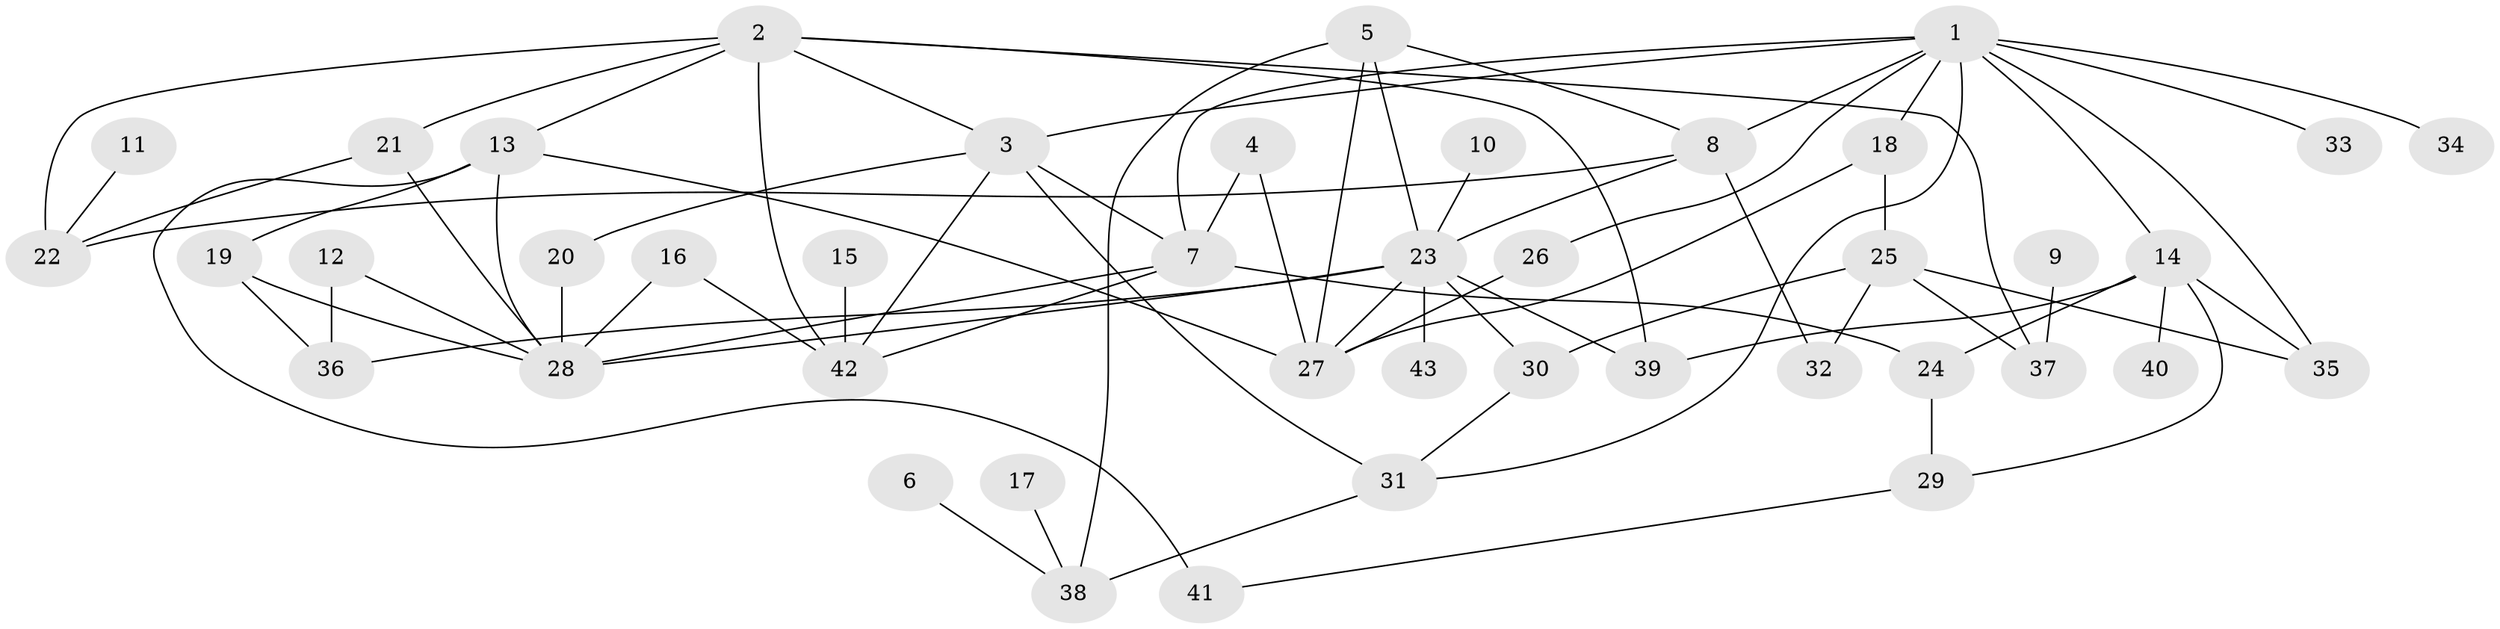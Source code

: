 // original degree distribution, {3: 0.27906976744186046, 7: 0.03488372093023256, 6: 0.03488372093023256, 5: 0.08139534883720931, 4: 0.046511627906976744, 2: 0.2441860465116279, 8: 0.023255813953488372, 1: 0.2558139534883721}
// Generated by graph-tools (version 1.1) at 2025/49/03/09/25 03:49:15]
// undirected, 43 vertices, 74 edges
graph export_dot {
graph [start="1"]
  node [color=gray90,style=filled];
  1;
  2;
  3;
  4;
  5;
  6;
  7;
  8;
  9;
  10;
  11;
  12;
  13;
  14;
  15;
  16;
  17;
  18;
  19;
  20;
  21;
  22;
  23;
  24;
  25;
  26;
  27;
  28;
  29;
  30;
  31;
  32;
  33;
  34;
  35;
  36;
  37;
  38;
  39;
  40;
  41;
  42;
  43;
  1 -- 3 [weight=1.0];
  1 -- 7 [weight=1.0];
  1 -- 8 [weight=1.0];
  1 -- 14 [weight=1.0];
  1 -- 18 [weight=1.0];
  1 -- 26 [weight=1.0];
  1 -- 31 [weight=1.0];
  1 -- 33 [weight=1.0];
  1 -- 34 [weight=1.0];
  1 -- 35 [weight=1.0];
  2 -- 3 [weight=1.0];
  2 -- 13 [weight=1.0];
  2 -- 21 [weight=1.0];
  2 -- 22 [weight=1.0];
  2 -- 37 [weight=1.0];
  2 -- 39 [weight=1.0];
  2 -- 42 [weight=1.0];
  3 -- 7 [weight=1.0];
  3 -- 20 [weight=1.0];
  3 -- 31 [weight=1.0];
  3 -- 42 [weight=1.0];
  4 -- 7 [weight=1.0];
  4 -- 27 [weight=1.0];
  5 -- 8 [weight=1.0];
  5 -- 23 [weight=1.0];
  5 -- 27 [weight=1.0];
  5 -- 38 [weight=1.0];
  6 -- 38 [weight=1.0];
  7 -- 24 [weight=1.0];
  7 -- 28 [weight=1.0];
  7 -- 42 [weight=1.0];
  8 -- 22 [weight=1.0];
  8 -- 23 [weight=1.0];
  8 -- 32 [weight=1.0];
  9 -- 37 [weight=1.0];
  10 -- 23 [weight=1.0];
  11 -- 22 [weight=1.0];
  12 -- 28 [weight=1.0];
  12 -- 36 [weight=1.0];
  13 -- 19 [weight=1.0];
  13 -- 27 [weight=1.0];
  13 -- 28 [weight=1.0];
  13 -- 41 [weight=1.0];
  14 -- 24 [weight=1.0];
  14 -- 29 [weight=1.0];
  14 -- 35 [weight=1.0];
  14 -- 39 [weight=1.0];
  14 -- 40 [weight=1.0];
  15 -- 42 [weight=1.0];
  16 -- 28 [weight=1.0];
  16 -- 42 [weight=1.0];
  17 -- 38 [weight=1.0];
  18 -- 25 [weight=2.0];
  18 -- 27 [weight=1.0];
  19 -- 28 [weight=1.0];
  19 -- 36 [weight=1.0];
  20 -- 28 [weight=2.0];
  21 -- 22 [weight=1.0];
  21 -- 28 [weight=1.0];
  23 -- 27 [weight=1.0];
  23 -- 28 [weight=1.0];
  23 -- 30 [weight=1.0];
  23 -- 36 [weight=1.0];
  23 -- 39 [weight=2.0];
  23 -- 43 [weight=1.0];
  24 -- 29 [weight=1.0];
  25 -- 30 [weight=1.0];
  25 -- 32 [weight=1.0];
  25 -- 35 [weight=1.0];
  25 -- 37 [weight=1.0];
  26 -- 27 [weight=2.0];
  29 -- 41 [weight=1.0];
  30 -- 31 [weight=1.0];
  31 -- 38 [weight=1.0];
}
